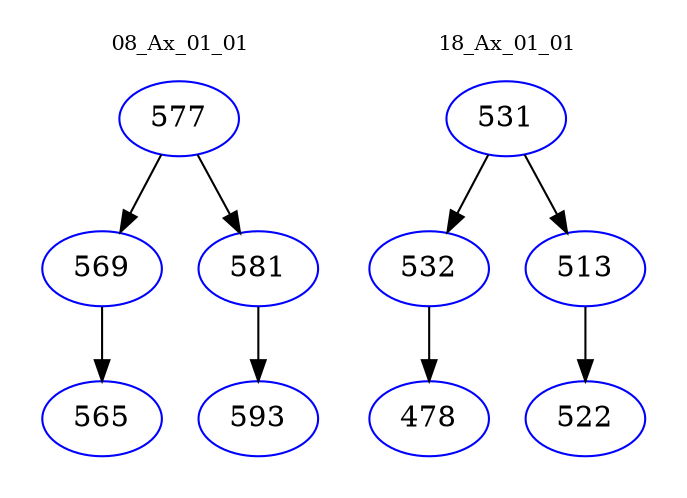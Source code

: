 digraph{
subgraph cluster_0 {
color = white
label = "08_Ax_01_01";
fontsize=10;
T0_577 [label="577", color="blue"]
T0_577 -> T0_569 [color="black"]
T0_569 [label="569", color="blue"]
T0_569 -> T0_565 [color="black"]
T0_565 [label="565", color="blue"]
T0_577 -> T0_581 [color="black"]
T0_581 [label="581", color="blue"]
T0_581 -> T0_593 [color="black"]
T0_593 [label="593", color="blue"]
}
subgraph cluster_1 {
color = white
label = "18_Ax_01_01";
fontsize=10;
T1_531 [label="531", color="blue"]
T1_531 -> T1_532 [color="black"]
T1_532 [label="532", color="blue"]
T1_532 -> T1_478 [color="black"]
T1_478 [label="478", color="blue"]
T1_531 -> T1_513 [color="black"]
T1_513 [label="513", color="blue"]
T1_513 -> T1_522 [color="black"]
T1_522 [label="522", color="blue"]
}
}

